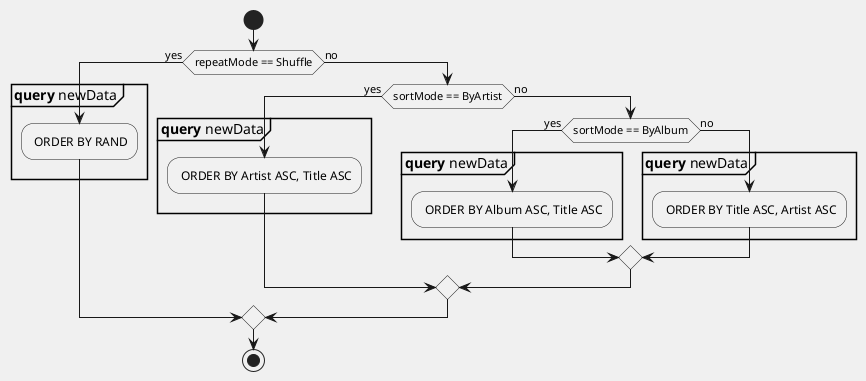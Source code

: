 @startuml
skinparam BackgroundColor F0F0F0
start

if (repeatMode == Shuffle) then (yes) 
partition "**query** newData" {
    : ORDER BY RAND;
    }
else (no)
  if (sortMode == ByArtist) then (yes)
partition "**query** newData" {
    : ORDER BY Artist ASC, Title ASC;
    }
  else (no)
	 if (sortMode == ByAlbum) then (yes)
partition "**query** newData" {
	   : ORDER BY Album ASC, Title ASC;
	   }
	 else (no)
partition "**query** newData" {
	     : ORDER BY Title ASC, Artist ASC;
	     }
	 endif
  endif
endif

stop
@enduml
